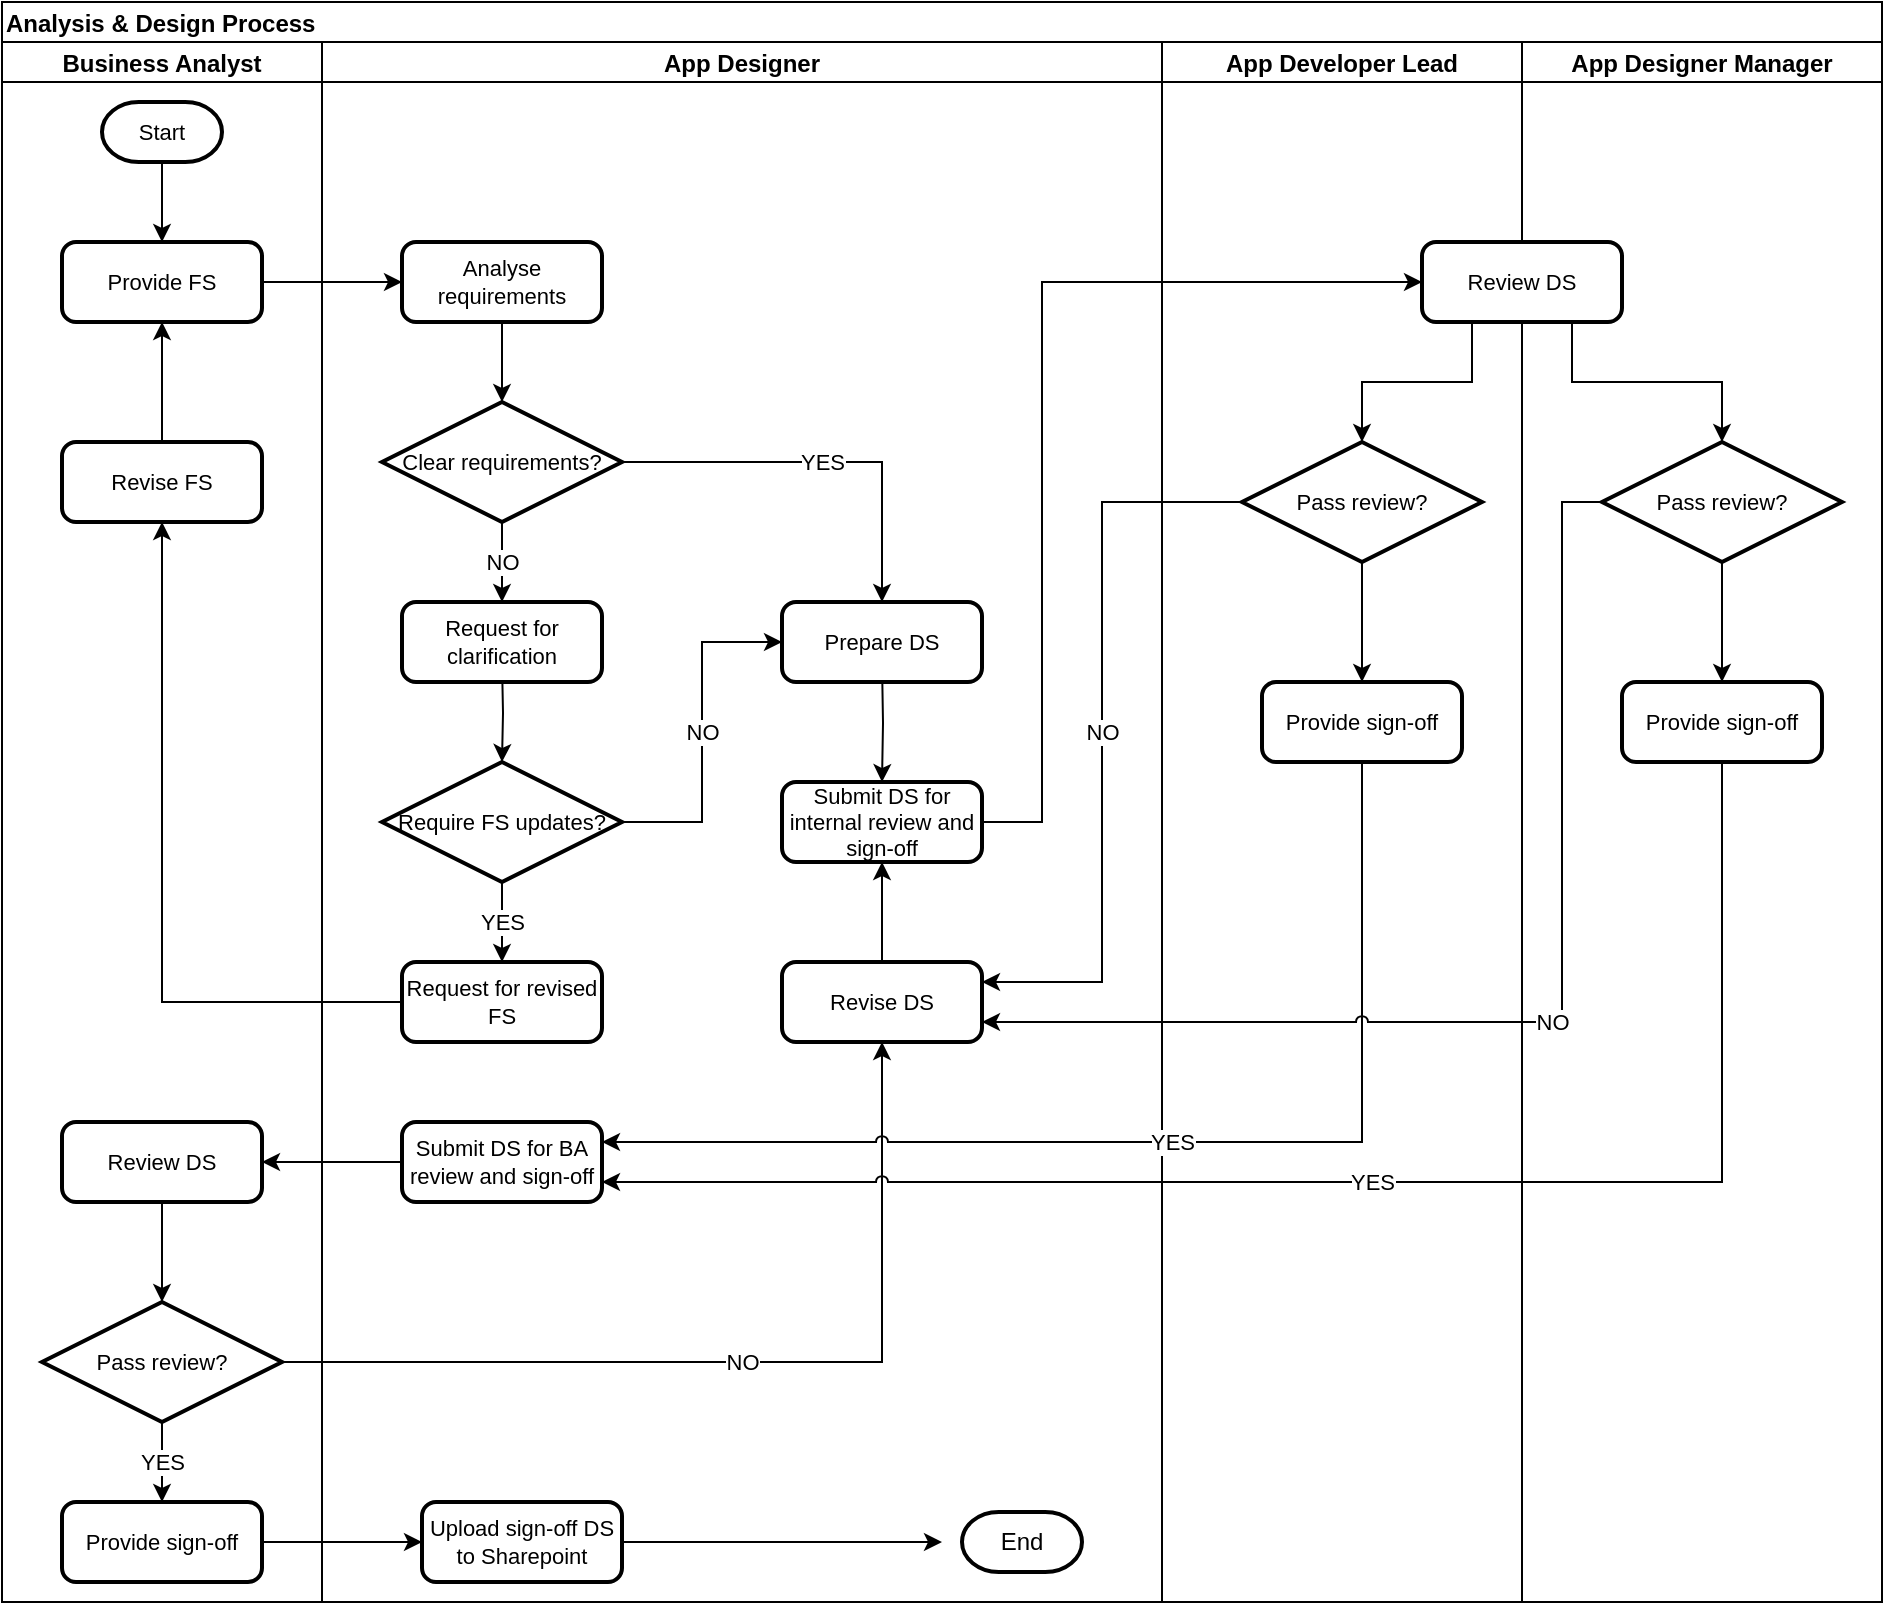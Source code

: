<mxfile version="14.8.1" type="github">
  <diagram id="_FgbTrC4k-Xs5fvmUxVo" name="Page-1">
    <mxGraphModel dx="1422" dy="737" grid="1" gridSize="10" guides="1" tooltips="1" connect="1" arrows="1" fold="1" page="1" pageScale="1" pageWidth="1100" pageHeight="850" math="0" shadow="0">
      <root>
        <mxCell id="0" />
        <mxCell id="1" parent="0" />
        <mxCell id="WU8aa1a8PACP_APHZHh1-11" value="Analysis &amp; Design Process" style="swimlane;childLayout=stackLayout;resizeParent=1;resizeParentMax=0;startSize=20;align=left;" vertex="1" parent="1">
          <mxGeometry x="40" y="40" width="940" height="800" as="geometry" />
        </mxCell>
        <mxCell id="WU8aa1a8PACP_APHZHh1-12" value="Business Analyst" style="swimlane;startSize=20;" vertex="1" parent="WU8aa1a8PACP_APHZHh1-11">
          <mxGeometry y="20" width="160" height="780" as="geometry" />
        </mxCell>
        <mxCell id="WU8aa1a8PACP_APHZHh1-49" style="edgeStyle=orthogonalEdgeStyle;rounded=0;orthogonalLoop=1;jettySize=auto;html=1;exitX=0.5;exitY=1;exitDx=0;exitDy=0;exitPerimeter=0;entryX=0.5;entryY=0;entryDx=0;entryDy=0;fontSize=11;" edge="1" parent="WU8aa1a8PACP_APHZHh1-12" source="WU8aa1a8PACP_APHZHh1-19" target="WU8aa1a8PACP_APHZHh1-23">
          <mxGeometry relative="1" as="geometry" />
        </mxCell>
        <mxCell id="WU8aa1a8PACP_APHZHh1-19" value="Start" style="strokeWidth=2;html=1;shape=mxgraph.flowchart.terminator;whiteSpace=wrap;align=center;fontSize=11;" vertex="1" parent="WU8aa1a8PACP_APHZHh1-12">
          <mxGeometry x="50" y="30" width="60" height="30" as="geometry" />
        </mxCell>
        <mxCell id="WU8aa1a8PACP_APHZHh1-23" value="Provide FS" style="rounded=1;whiteSpace=wrap;html=1;absoluteArcSize=1;arcSize=14;strokeWidth=2;align=center;fontSize=11;" vertex="1" parent="WU8aa1a8PACP_APHZHh1-12">
          <mxGeometry x="30" y="100" width="100" height="40" as="geometry" />
        </mxCell>
        <mxCell id="WU8aa1a8PACP_APHZHh1-45" style="edgeStyle=orthogonalEdgeStyle;rounded=0;orthogonalLoop=1;jettySize=auto;html=1;exitX=0.5;exitY=0;exitDx=0;exitDy=0;entryX=0.5;entryY=1;entryDx=0;entryDy=0;fontSize=11;" edge="1" parent="WU8aa1a8PACP_APHZHh1-12" source="WU8aa1a8PACP_APHZHh1-44" target="WU8aa1a8PACP_APHZHh1-23">
          <mxGeometry relative="1" as="geometry" />
        </mxCell>
        <mxCell id="WU8aa1a8PACP_APHZHh1-44" value="Revise FS" style="rounded=1;whiteSpace=wrap;html=1;absoluteArcSize=1;arcSize=14;strokeWidth=2;align=center;fontSize=11;" vertex="1" parent="WU8aa1a8PACP_APHZHh1-12">
          <mxGeometry x="30" y="200" width="100" height="40" as="geometry" />
        </mxCell>
        <mxCell id="WU8aa1a8PACP_APHZHh1-90" style="edgeStyle=orthogonalEdgeStyle;rounded=0;orthogonalLoop=1;jettySize=auto;html=1;exitX=0.5;exitY=1;exitDx=0;exitDy=0;fontSize=11;" edge="1" parent="WU8aa1a8PACP_APHZHh1-12" source="WU8aa1a8PACP_APHZHh1-70" target="WU8aa1a8PACP_APHZHh1-71">
          <mxGeometry relative="1" as="geometry" />
        </mxCell>
        <mxCell id="WU8aa1a8PACP_APHZHh1-70" value="Review DS" style="rounded=1;whiteSpace=wrap;html=1;absoluteArcSize=1;arcSize=14;strokeWidth=2;align=center;fontSize=11;" vertex="1" parent="WU8aa1a8PACP_APHZHh1-12">
          <mxGeometry x="30" y="540" width="100" height="40" as="geometry" />
        </mxCell>
        <mxCell id="WU8aa1a8PACP_APHZHh1-91" value="YES" style="edgeStyle=orthogonalEdgeStyle;rounded=0;orthogonalLoop=1;jettySize=auto;html=1;exitX=0.5;exitY=1;exitDx=0;exitDy=0;exitPerimeter=0;fontSize=11;" edge="1" parent="WU8aa1a8PACP_APHZHh1-12" source="WU8aa1a8PACP_APHZHh1-71" target="WU8aa1a8PACP_APHZHh1-69">
          <mxGeometry relative="1" as="geometry" />
        </mxCell>
        <mxCell id="WU8aa1a8PACP_APHZHh1-71" value="Pass review?" style="strokeWidth=2;html=1;shape=mxgraph.flowchart.decision;whiteSpace=wrap;align=center;fontSize=11;" vertex="1" parent="WU8aa1a8PACP_APHZHh1-12">
          <mxGeometry x="20" y="630" width="120" height="60" as="geometry" />
        </mxCell>
        <mxCell id="WU8aa1a8PACP_APHZHh1-69" value="Provide sign-off" style="rounded=1;whiteSpace=wrap;html=1;absoluteArcSize=1;arcSize=14;strokeWidth=2;align=center;fontSize=11;" vertex="1" parent="WU8aa1a8PACP_APHZHh1-12">
          <mxGeometry x="30" y="730" width="100" height="40" as="geometry" />
        </mxCell>
        <mxCell id="WU8aa1a8PACP_APHZHh1-92" value="NO" style="edgeStyle=orthogonalEdgeStyle;rounded=0;orthogonalLoop=1;jettySize=auto;html=1;exitX=1;exitY=0.5;exitDx=0;exitDy=0;exitPerimeter=0;entryX=0.5;entryY=1;entryDx=0;entryDy=0;fontSize=11;" edge="1" parent="WU8aa1a8PACP_APHZHh1-11" source="WU8aa1a8PACP_APHZHh1-71" target="WU8aa1a8PACP_APHZHh1-60">
          <mxGeometry relative="1" as="geometry">
            <mxPoint x="140" y="650" as="sourcePoint" />
          </mxGeometry>
        </mxCell>
        <mxCell id="WU8aa1a8PACP_APHZHh1-13" value="App Designer" style="swimlane;startSize=20;" vertex="1" parent="WU8aa1a8PACP_APHZHh1-11">
          <mxGeometry x="160" y="20" width="420" height="780" as="geometry" />
        </mxCell>
        <mxCell id="WU8aa1a8PACP_APHZHh1-39" style="edgeStyle=orthogonalEdgeStyle;rounded=0;orthogonalLoop=1;jettySize=auto;html=1;exitX=0.5;exitY=1;exitDx=0;exitDy=0;fontSize=11;" edge="1" parent="WU8aa1a8PACP_APHZHh1-13" source="WU8aa1a8PACP_APHZHh1-24" target="WU8aa1a8PACP_APHZHh1-27">
          <mxGeometry relative="1" as="geometry" />
        </mxCell>
        <mxCell id="WU8aa1a8PACP_APHZHh1-24" value="Analyse requirements" style="rounded=1;whiteSpace=wrap;html=1;absoluteArcSize=1;arcSize=14;strokeWidth=2;align=center;fontSize=11;" vertex="1" parent="WU8aa1a8PACP_APHZHh1-13">
          <mxGeometry x="40" y="100" width="100" height="40" as="geometry" />
        </mxCell>
        <mxCell id="WU8aa1a8PACP_APHZHh1-40" value="NO" style="edgeStyle=orthogonalEdgeStyle;rounded=0;orthogonalLoop=1;jettySize=auto;html=1;exitX=0.5;exitY=1;exitDx=0;exitDy=0;exitPerimeter=0;entryX=0.5;entryY=0;entryDx=0;entryDy=0;fontSize=11;" edge="1" parent="WU8aa1a8PACP_APHZHh1-13" source="WU8aa1a8PACP_APHZHh1-27" target="WU8aa1a8PACP_APHZHh1-29">
          <mxGeometry relative="1" as="geometry" />
        </mxCell>
        <mxCell id="WU8aa1a8PACP_APHZHh1-46" value="YES" style="edgeStyle=orthogonalEdgeStyle;rounded=0;orthogonalLoop=1;jettySize=auto;html=1;exitX=1;exitY=0.5;exitDx=0;exitDy=0;exitPerimeter=0;entryX=0.5;entryY=0;entryDx=0;entryDy=0;fontSize=11;" edge="1" parent="WU8aa1a8PACP_APHZHh1-13" source="WU8aa1a8PACP_APHZHh1-27" target="WU8aa1a8PACP_APHZHh1-28">
          <mxGeometry relative="1" as="geometry" />
        </mxCell>
        <mxCell id="WU8aa1a8PACP_APHZHh1-27" value="Clear requirements?" style="strokeWidth=2;html=1;shape=mxgraph.flowchart.decision;whiteSpace=wrap;align=center;fontSize=11;" vertex="1" parent="WU8aa1a8PACP_APHZHh1-13">
          <mxGeometry x="30" y="180" width="120" height="60" as="geometry" />
        </mxCell>
        <mxCell id="WU8aa1a8PACP_APHZHh1-48" style="edgeStyle=orthogonalEdgeStyle;rounded=0;orthogonalLoop=1;jettySize=auto;html=1;exitX=0.5;exitY=1;exitDx=0;exitDy=0;entryX=0.5;entryY=0;entryDx=0;entryDy=0;fontSize=11;" edge="1" parent="WU8aa1a8PACP_APHZHh1-13" target="WU8aa1a8PACP_APHZHh1-37">
          <mxGeometry relative="1" as="geometry">
            <mxPoint x="280" y="310" as="sourcePoint" />
          </mxGeometry>
        </mxCell>
        <mxCell id="WU8aa1a8PACP_APHZHh1-28" value="Prepare DS" style="rounded=1;whiteSpace=wrap;html=1;absoluteArcSize=1;arcSize=14;strokeWidth=2;align=center;fontSize=11;" vertex="1" parent="WU8aa1a8PACP_APHZHh1-13">
          <mxGeometry x="230" y="280" width="100" height="40" as="geometry" />
        </mxCell>
        <mxCell id="WU8aa1a8PACP_APHZHh1-41" style="edgeStyle=orthogonalEdgeStyle;rounded=0;orthogonalLoop=1;jettySize=auto;html=1;exitX=0.5;exitY=1;exitDx=0;exitDy=0;entryX=0.5;entryY=0;entryDx=0;entryDy=0;entryPerimeter=0;fontSize=11;" edge="1" parent="WU8aa1a8PACP_APHZHh1-13" target="WU8aa1a8PACP_APHZHh1-32">
          <mxGeometry relative="1" as="geometry">
            <mxPoint x="90" y="310" as="sourcePoint" />
          </mxGeometry>
        </mxCell>
        <mxCell id="WU8aa1a8PACP_APHZHh1-29" value="Request for clarification" style="rounded=1;whiteSpace=wrap;html=1;absoluteArcSize=1;arcSize=14;strokeWidth=2;align=center;fontSize=11;" vertex="1" parent="WU8aa1a8PACP_APHZHh1-13">
          <mxGeometry x="40" y="280" width="100" height="40" as="geometry" />
        </mxCell>
        <mxCell id="WU8aa1a8PACP_APHZHh1-42" value="YES" style="edgeStyle=orthogonalEdgeStyle;rounded=0;orthogonalLoop=1;jettySize=auto;html=1;exitX=0.5;exitY=1;exitDx=0;exitDy=0;exitPerimeter=0;entryX=0.5;entryY=0;entryDx=0;entryDy=0;fontSize=11;" edge="1" parent="WU8aa1a8PACP_APHZHh1-13" source="WU8aa1a8PACP_APHZHh1-32" target="WU8aa1a8PACP_APHZHh1-33">
          <mxGeometry relative="1" as="geometry" />
        </mxCell>
        <mxCell id="WU8aa1a8PACP_APHZHh1-47" value="NO" style="edgeStyle=orthogonalEdgeStyle;rounded=0;orthogonalLoop=1;jettySize=auto;html=1;exitX=1;exitY=0.5;exitDx=0;exitDy=0;exitPerimeter=0;entryX=0;entryY=0.5;entryDx=0;entryDy=0;fontSize=11;" edge="1" parent="WU8aa1a8PACP_APHZHh1-13" source="WU8aa1a8PACP_APHZHh1-32" target="WU8aa1a8PACP_APHZHh1-28">
          <mxGeometry relative="1" as="geometry" />
        </mxCell>
        <mxCell id="WU8aa1a8PACP_APHZHh1-32" value="Require FS updates?" style="strokeWidth=2;html=1;shape=mxgraph.flowchart.decision;whiteSpace=wrap;align=center;fontSize=11;" vertex="1" parent="WU8aa1a8PACP_APHZHh1-13">
          <mxGeometry x="30" y="360" width="120" height="60" as="geometry" />
        </mxCell>
        <mxCell id="WU8aa1a8PACP_APHZHh1-33" value="Request for revised FS" style="rounded=1;whiteSpace=wrap;html=1;absoluteArcSize=1;arcSize=14;strokeWidth=2;align=center;fontSize=11;" vertex="1" parent="WU8aa1a8PACP_APHZHh1-13">
          <mxGeometry x="40" y="460" width="100" height="40" as="geometry" />
        </mxCell>
        <mxCell id="WU8aa1a8PACP_APHZHh1-37" value="Submit DS for internal review and sign-off" style="rounded=1;whiteSpace=wrap;html=1;absoluteArcSize=1;arcSize=14;strokeWidth=2;align=center;fontSize=11;" vertex="1" parent="WU8aa1a8PACP_APHZHh1-13">
          <mxGeometry x="230" y="370" width="100" height="40" as="geometry" />
        </mxCell>
        <mxCell id="WU8aa1a8PACP_APHZHh1-62" style="edgeStyle=orthogonalEdgeStyle;rounded=0;orthogonalLoop=1;jettySize=auto;html=1;exitX=0.5;exitY=0;exitDx=0;exitDy=0;entryX=0.5;entryY=1;entryDx=0;entryDy=0;fontSize=11;" edge="1" parent="WU8aa1a8PACP_APHZHh1-13" source="WU8aa1a8PACP_APHZHh1-60" target="WU8aa1a8PACP_APHZHh1-37">
          <mxGeometry relative="1" as="geometry" />
        </mxCell>
        <mxCell id="WU8aa1a8PACP_APHZHh1-60" value="Revise DS" style="rounded=1;whiteSpace=wrap;html=1;absoluteArcSize=1;arcSize=14;strokeWidth=2;align=center;fontSize=11;" vertex="1" parent="WU8aa1a8PACP_APHZHh1-13">
          <mxGeometry x="230" y="460" width="100" height="40" as="geometry" />
        </mxCell>
        <mxCell id="WU8aa1a8PACP_APHZHh1-63" value="Submit DS for BA review and sign-off" style="rounded=1;whiteSpace=wrap;html=1;absoluteArcSize=1;arcSize=14;strokeWidth=2;align=center;fontSize=11;" vertex="1" parent="WU8aa1a8PACP_APHZHh1-13">
          <mxGeometry x="40" y="540" width="100" height="40" as="geometry" />
        </mxCell>
        <mxCell id="WU8aa1a8PACP_APHZHh1-93" value="Upload sign-off DS to Sharepoint" style="rounded=1;whiteSpace=wrap;html=1;absoluteArcSize=1;arcSize=14;strokeWidth=2;align=center;fontSize=11;" vertex="1" parent="WU8aa1a8PACP_APHZHh1-13">
          <mxGeometry x="50" y="730" width="100" height="40" as="geometry" />
        </mxCell>
        <mxCell id="WU8aa1a8PACP_APHZHh1-18" value="End" style="strokeWidth=2;html=1;shape=mxgraph.flowchart.terminator;whiteSpace=wrap;align=center;" vertex="1" parent="WU8aa1a8PACP_APHZHh1-13">
          <mxGeometry x="320" y="735" width="60" height="30" as="geometry" />
        </mxCell>
        <mxCell id="WU8aa1a8PACP_APHZHh1-15" value="App Developer Lead" style="swimlane;startSize=20;" vertex="1" parent="WU8aa1a8PACP_APHZHh1-11">
          <mxGeometry x="580" y="20" width="180" height="780" as="geometry" />
        </mxCell>
        <mxCell id="WU8aa1a8PACP_APHZHh1-73" style="edgeStyle=orthogonalEdgeStyle;rounded=0;orthogonalLoop=1;jettySize=auto;html=1;exitX=0.5;exitY=1;exitDx=0;exitDy=0;exitPerimeter=0;fontSize=11;" edge="1" parent="WU8aa1a8PACP_APHZHh1-15" source="WU8aa1a8PACP_APHZHh1-30" target="WU8aa1a8PACP_APHZHh1-51">
          <mxGeometry relative="1" as="geometry" />
        </mxCell>
        <mxCell id="WU8aa1a8PACP_APHZHh1-30" value="Pass review?" style="strokeWidth=2;html=1;shape=mxgraph.flowchart.decision;whiteSpace=wrap;align=center;fontSize=11;" vertex="1" parent="WU8aa1a8PACP_APHZHh1-15">
          <mxGeometry x="40" y="200" width="120" height="60" as="geometry" />
        </mxCell>
        <mxCell id="WU8aa1a8PACP_APHZHh1-51" value="Provide sign-off" style="rounded=1;whiteSpace=wrap;html=1;absoluteArcSize=1;arcSize=14;strokeWidth=2;align=center;fontSize=11;" vertex="1" parent="WU8aa1a8PACP_APHZHh1-15">
          <mxGeometry x="50" y="320" width="100" height="40" as="geometry" />
        </mxCell>
        <mxCell id="WU8aa1a8PACP_APHZHh1-16" value="App Designer Manager" style="swimlane;startSize=20;" vertex="1" parent="WU8aa1a8PACP_APHZHh1-11">
          <mxGeometry x="760" y="20" width="180" height="780" as="geometry" />
        </mxCell>
        <mxCell id="WU8aa1a8PACP_APHZHh1-58" style="edgeStyle=orthogonalEdgeStyle;rounded=0;orthogonalLoop=1;jettySize=auto;html=1;exitX=0.75;exitY=1;exitDx=0;exitDy=0;entryX=0.5;entryY=0;entryDx=0;entryDy=0;entryPerimeter=0;fontSize=11;" edge="1" parent="WU8aa1a8PACP_APHZHh1-16" source="WU8aa1a8PACP_APHZHh1-52" target="WU8aa1a8PACP_APHZHh1-54">
          <mxGeometry relative="1" as="geometry" />
        </mxCell>
        <mxCell id="WU8aa1a8PACP_APHZHh1-52" value="Review DS" style="rounded=1;whiteSpace=wrap;html=1;absoluteArcSize=1;arcSize=14;strokeWidth=2;align=center;fontSize=11;" vertex="1" parent="WU8aa1a8PACP_APHZHh1-16">
          <mxGeometry x="-50" y="100" width="100" height="40" as="geometry" />
        </mxCell>
        <mxCell id="WU8aa1a8PACP_APHZHh1-74" style="edgeStyle=orthogonalEdgeStyle;rounded=0;orthogonalLoop=1;jettySize=auto;html=1;exitX=0.5;exitY=1;exitDx=0;exitDy=0;exitPerimeter=0;entryX=0.5;entryY=0;entryDx=0;entryDy=0;fontSize=11;" edge="1" parent="WU8aa1a8PACP_APHZHh1-16" source="WU8aa1a8PACP_APHZHh1-54" target="WU8aa1a8PACP_APHZHh1-56">
          <mxGeometry relative="1" as="geometry" />
        </mxCell>
        <mxCell id="WU8aa1a8PACP_APHZHh1-54" value="Pass review?" style="strokeWidth=2;html=1;shape=mxgraph.flowchart.decision;whiteSpace=wrap;align=center;fontSize=11;" vertex="1" parent="WU8aa1a8PACP_APHZHh1-16">
          <mxGeometry x="40" y="200" width="120" height="60" as="geometry" />
        </mxCell>
        <mxCell id="WU8aa1a8PACP_APHZHh1-56" value="Provide sign-off" style="rounded=1;whiteSpace=wrap;html=1;absoluteArcSize=1;arcSize=14;strokeWidth=2;align=center;fontSize=11;" vertex="1" parent="WU8aa1a8PACP_APHZHh1-16">
          <mxGeometry x="50" y="320" width="100" height="40" as="geometry" />
        </mxCell>
        <mxCell id="WU8aa1a8PACP_APHZHh1-38" style="edgeStyle=orthogonalEdgeStyle;rounded=0;orthogonalLoop=1;jettySize=auto;html=1;exitX=1;exitY=0.5;exitDx=0;exitDy=0;entryX=0;entryY=0.5;entryDx=0;entryDy=0;fontSize=11;" edge="1" parent="WU8aa1a8PACP_APHZHh1-11" source="WU8aa1a8PACP_APHZHh1-23" target="WU8aa1a8PACP_APHZHh1-24">
          <mxGeometry relative="1" as="geometry" />
        </mxCell>
        <mxCell id="WU8aa1a8PACP_APHZHh1-43" style="edgeStyle=orthogonalEdgeStyle;rounded=0;orthogonalLoop=1;jettySize=auto;html=1;exitX=0;exitY=0.5;exitDx=0;exitDy=0;entryX=0.5;entryY=1;entryDx=0;entryDy=0;fontSize=11;" edge="1" parent="WU8aa1a8PACP_APHZHh1-11" source="WU8aa1a8PACP_APHZHh1-33" target="WU8aa1a8PACP_APHZHh1-44">
          <mxGeometry relative="1" as="geometry">
            <mxPoint x="80" y="310" as="targetPoint" />
          </mxGeometry>
        </mxCell>
        <mxCell id="WU8aa1a8PACP_APHZHh1-57" style="edgeStyle=orthogonalEdgeStyle;rounded=0;orthogonalLoop=1;jettySize=auto;html=1;exitX=0.25;exitY=1;exitDx=0;exitDy=0;entryX=0.5;entryY=0;entryDx=0;entryDy=0;entryPerimeter=0;fontSize=11;" edge="1" parent="WU8aa1a8PACP_APHZHh1-11" source="WU8aa1a8PACP_APHZHh1-52" target="WU8aa1a8PACP_APHZHh1-30">
          <mxGeometry relative="1" as="geometry" />
        </mxCell>
        <mxCell id="WU8aa1a8PACP_APHZHh1-72" value="NO" style="edgeStyle=orthogonalEdgeStyle;rounded=0;orthogonalLoop=1;jettySize=auto;html=1;exitX=0;exitY=0.5;exitDx=0;exitDy=0;exitPerimeter=0;entryX=1;entryY=0.25;entryDx=0;entryDy=0;fontSize=11;" edge="1" parent="WU8aa1a8PACP_APHZHh1-11" source="WU8aa1a8PACP_APHZHh1-30" target="WU8aa1a8PACP_APHZHh1-60">
          <mxGeometry relative="1" as="geometry">
            <Array as="points">
              <mxPoint x="550" y="250" />
              <mxPoint x="550" y="490" />
            </Array>
          </mxGeometry>
        </mxCell>
        <mxCell id="WU8aa1a8PACP_APHZHh1-80" value="YES" style="edgeStyle=orthogonalEdgeStyle;rounded=0;orthogonalLoop=1;jettySize=auto;html=1;exitX=0.5;exitY=1;exitDx=0;exitDy=0;entryX=1;entryY=0.25;entryDx=0;entryDy=0;fontSize=11;jumpStyle=arc;" edge="1" parent="WU8aa1a8PACP_APHZHh1-11" source="WU8aa1a8PACP_APHZHh1-51" target="WU8aa1a8PACP_APHZHh1-63">
          <mxGeometry relative="1" as="geometry" />
        </mxCell>
        <mxCell id="WU8aa1a8PACP_APHZHh1-78" value="YES" style="edgeStyle=orthogonalEdgeStyle;rounded=0;orthogonalLoop=1;jettySize=auto;html=1;exitX=0.5;exitY=1;exitDx=0;exitDy=0;fontSize=11;entryX=1;entryY=0.75;entryDx=0;entryDy=0;jumpStyle=arc;" edge="1" parent="WU8aa1a8PACP_APHZHh1-11" source="WU8aa1a8PACP_APHZHh1-56" target="WU8aa1a8PACP_APHZHh1-63">
          <mxGeometry relative="1" as="geometry">
            <mxPoint x="900" y="540" as="targetPoint" />
          </mxGeometry>
        </mxCell>
        <mxCell id="WU8aa1a8PACP_APHZHh1-94" style="edgeStyle=orthogonalEdgeStyle;rounded=0;orthogonalLoop=1;jettySize=auto;html=1;exitX=0;exitY=0.5;exitDx=0;exitDy=0;fontSize=11;" edge="1" parent="WU8aa1a8PACP_APHZHh1-11" source="WU8aa1a8PACP_APHZHh1-63" target="WU8aa1a8PACP_APHZHh1-70">
          <mxGeometry relative="1" as="geometry" />
        </mxCell>
        <mxCell id="WU8aa1a8PACP_APHZHh1-95" style="edgeStyle=orthogonalEdgeStyle;rounded=0;orthogonalLoop=1;jettySize=auto;html=1;exitX=1;exitY=0.5;exitDx=0;exitDy=0;entryX=0;entryY=0.5;entryDx=0;entryDy=0;fontSize=11;" edge="1" parent="WU8aa1a8PACP_APHZHh1-11" source="WU8aa1a8PACP_APHZHh1-37" target="WU8aa1a8PACP_APHZHh1-52">
          <mxGeometry relative="1" as="geometry">
            <Array as="points">
              <mxPoint x="520" y="410" />
              <mxPoint x="520" y="140" />
            </Array>
          </mxGeometry>
        </mxCell>
        <mxCell id="WU8aa1a8PACP_APHZHh1-96" style="edgeStyle=orthogonalEdgeStyle;rounded=0;orthogonalLoop=1;jettySize=auto;html=1;exitX=1;exitY=0.5;exitDx=0;exitDy=0;entryX=0;entryY=0.5;entryDx=0;entryDy=0;fontSize=11;" edge="1" parent="WU8aa1a8PACP_APHZHh1-11" source="WU8aa1a8PACP_APHZHh1-69" target="WU8aa1a8PACP_APHZHh1-93">
          <mxGeometry relative="1" as="geometry" />
        </mxCell>
        <mxCell id="WU8aa1a8PACP_APHZHh1-98" value="NO" style="edgeStyle=orthogonalEdgeStyle;rounded=0;orthogonalLoop=1;jettySize=auto;html=1;exitX=0;exitY=0.5;exitDx=0;exitDy=0;exitPerimeter=0;entryX=1;entryY=0.75;entryDx=0;entryDy=0;fontSize=11;jumpStyle=arc;" edge="1" parent="WU8aa1a8PACP_APHZHh1-11" source="WU8aa1a8PACP_APHZHh1-54" target="WU8aa1a8PACP_APHZHh1-60">
          <mxGeometry relative="1" as="geometry">
            <Array as="points">
              <mxPoint x="780" y="250" />
              <mxPoint x="780" y="510" />
            </Array>
          </mxGeometry>
        </mxCell>
        <mxCell id="WU8aa1a8PACP_APHZHh1-97" style="edgeStyle=orthogonalEdgeStyle;rounded=0;orthogonalLoop=1;jettySize=auto;html=1;exitX=1;exitY=0.5;exitDx=0;exitDy=0;fontSize=11;" edge="1" parent="1" source="WU8aa1a8PACP_APHZHh1-93">
          <mxGeometry relative="1" as="geometry">
            <mxPoint x="510" y="810" as="targetPoint" />
          </mxGeometry>
        </mxCell>
      </root>
    </mxGraphModel>
  </diagram>
</mxfile>

